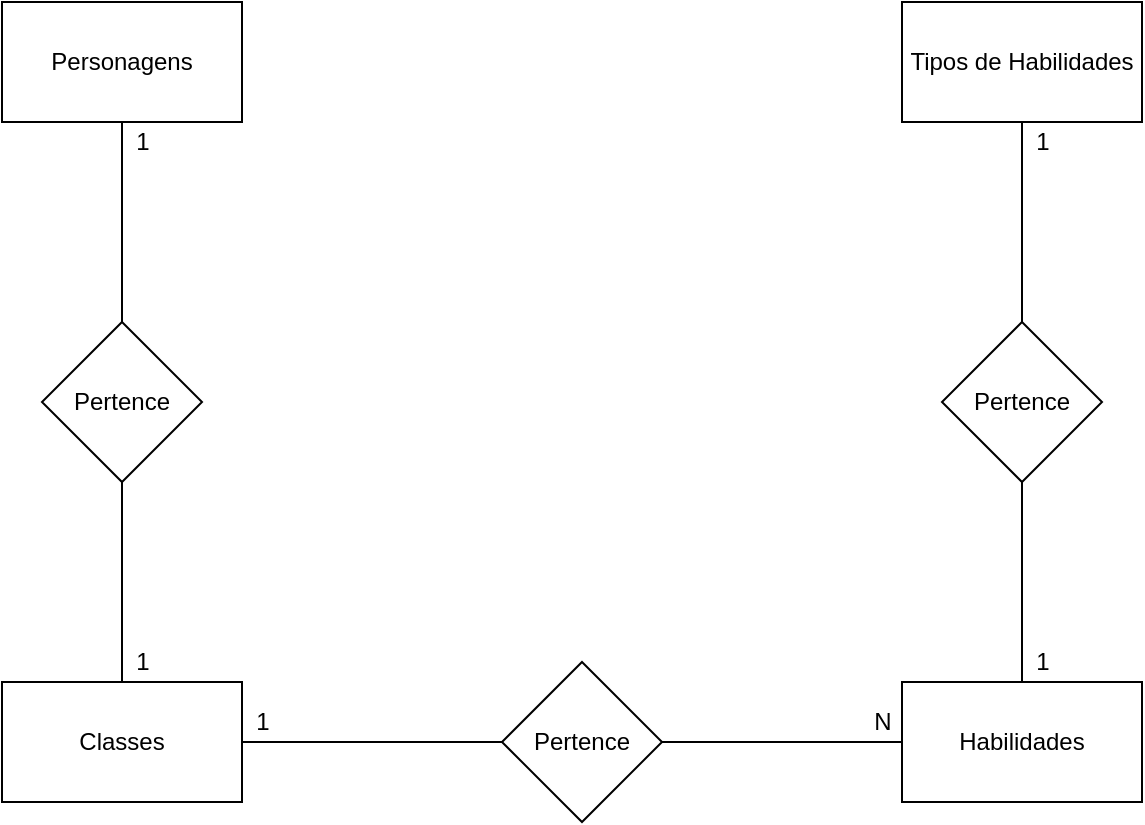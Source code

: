 <mxfile version="14.4.2" type="device" pages="2"><diagram id="DmtCgXCNBYqmbYpMrV-8" name="Conceitual"><mxGraphModel dx="1120" dy="400" grid="1" gridSize="10" guides="1" tooltips="1" connect="1" arrows="1" fold="1" page="1" pageScale="1" pageWidth="827" pageHeight="1169" math="0" shadow="0"><root><mxCell id="0"/><mxCell id="1" parent="0"/><mxCell id="PRKyA7FpLIkcK4FJrNMo-1" value="Personagens" style="rounded=0;whiteSpace=wrap;html=1;" vertex="1" parent="1"><mxGeometry x="80" y="50" width="120" height="60" as="geometry"/></mxCell><mxCell id="PRKyA7FpLIkcK4FJrNMo-10" style="edgeStyle=orthogonalEdgeStyle;rounded=0;orthogonalLoop=1;jettySize=auto;html=1;entryX=0;entryY=0.5;entryDx=0;entryDy=0;endArrow=none;endFill=0;" edge="1" parent="1" source="PRKyA7FpLIkcK4FJrNMo-2" target="PRKyA7FpLIkcK4FJrNMo-9"><mxGeometry relative="1" as="geometry"/></mxCell><mxCell id="PRKyA7FpLIkcK4FJrNMo-2" value="Classes" style="rounded=0;whiteSpace=wrap;html=1;" vertex="1" parent="1"><mxGeometry x="80" y="390" width="120" height="60" as="geometry"/></mxCell><mxCell id="PRKyA7FpLIkcK4FJrNMo-4" value="Habilidades" style="rounded=0;whiteSpace=wrap;html=1;" vertex="1" parent="1"><mxGeometry x="530" y="390" width="120" height="60" as="geometry"/></mxCell><mxCell id="PRKyA7FpLIkcK4FJrNMo-5" value="Tipos de Habilidades" style="whiteSpace=wrap;html=1;" vertex="1" parent="1"><mxGeometry x="530" y="50" width="120" height="60" as="geometry"/></mxCell><mxCell id="PRKyA7FpLIkcK4FJrNMo-16" style="edgeStyle=orthogonalEdgeStyle;rounded=0;orthogonalLoop=1;jettySize=auto;html=1;entryX=0.5;entryY=0;entryDx=0;entryDy=0;endArrow=none;endFill=0;" edge="1" parent="1" source="PRKyA7FpLIkcK4FJrNMo-8" target="PRKyA7FpLIkcK4FJrNMo-2"><mxGeometry relative="1" as="geometry"/></mxCell><mxCell id="PRKyA7FpLIkcK4FJrNMo-17" style="edgeStyle=orthogonalEdgeStyle;rounded=0;orthogonalLoop=1;jettySize=auto;html=1;entryX=0.5;entryY=1;entryDx=0;entryDy=0;endArrow=none;endFill=0;" edge="1" parent="1" source="PRKyA7FpLIkcK4FJrNMo-8" target="PRKyA7FpLIkcK4FJrNMo-1"><mxGeometry relative="1" as="geometry"/></mxCell><mxCell id="PRKyA7FpLIkcK4FJrNMo-8" value="Pertence" style="rhombus;whiteSpace=wrap;html=1;" vertex="1" parent="1"><mxGeometry x="100" y="210" width="80" height="80" as="geometry"/></mxCell><mxCell id="PRKyA7FpLIkcK4FJrNMo-11" style="edgeStyle=orthogonalEdgeStyle;rounded=0;orthogonalLoop=1;jettySize=auto;html=1;entryX=0;entryY=0.5;entryDx=0;entryDy=0;endArrow=none;endFill=0;" edge="1" parent="1" source="PRKyA7FpLIkcK4FJrNMo-9" target="PRKyA7FpLIkcK4FJrNMo-4"><mxGeometry relative="1" as="geometry"/></mxCell><mxCell id="PRKyA7FpLIkcK4FJrNMo-9" value="&lt;span&gt;Pertence&lt;/span&gt;" style="rhombus;whiteSpace=wrap;html=1;" vertex="1" parent="1"><mxGeometry x="330" y="380" width="80" height="80" as="geometry"/></mxCell><mxCell id="PRKyA7FpLIkcK4FJrNMo-14" style="edgeStyle=orthogonalEdgeStyle;rounded=0;orthogonalLoop=1;jettySize=auto;html=1;entryX=0.5;entryY=1;entryDx=0;entryDy=0;endArrow=none;endFill=0;" edge="1" parent="1" source="PRKyA7FpLIkcK4FJrNMo-13" target="PRKyA7FpLIkcK4FJrNMo-5"><mxGeometry relative="1" as="geometry"/></mxCell><mxCell id="PRKyA7FpLIkcK4FJrNMo-15" style="edgeStyle=orthogonalEdgeStyle;rounded=0;orthogonalLoop=1;jettySize=auto;html=1;entryX=0.5;entryY=0;entryDx=0;entryDy=0;endArrow=none;endFill=0;" edge="1" parent="1" source="PRKyA7FpLIkcK4FJrNMo-13" target="PRKyA7FpLIkcK4FJrNMo-4"><mxGeometry relative="1" as="geometry"/></mxCell><mxCell id="PRKyA7FpLIkcK4FJrNMo-13" value="&lt;span&gt;Pertence&lt;/span&gt;" style="rhombus;whiteSpace=wrap;html=1;" vertex="1" parent="1"><mxGeometry x="550" y="210" width="80" height="80" as="geometry"/></mxCell><mxCell id="PRKyA7FpLIkcK4FJrNMo-18" value="1" style="text;html=1;align=center;verticalAlign=middle;resizable=0;points=[];autosize=1;" vertex="1" parent="1"><mxGeometry x="140" y="110" width="20" height="20" as="geometry"/></mxCell><mxCell id="PRKyA7FpLIkcK4FJrNMo-19" value="1" style="text;html=1;align=center;verticalAlign=middle;resizable=0;points=[];autosize=1;" vertex="1" parent="1"><mxGeometry x="140" y="370" width="20" height="20" as="geometry"/></mxCell><mxCell id="PRKyA7FpLIkcK4FJrNMo-20" value="1" style="text;html=1;align=center;verticalAlign=middle;resizable=0;points=[];autosize=1;" vertex="1" parent="1"><mxGeometry x="200" y="400" width="20" height="20" as="geometry"/></mxCell><mxCell id="PRKyA7FpLIkcK4FJrNMo-21" value="N" style="text;html=1;align=center;verticalAlign=middle;resizable=0;points=[];autosize=1;" vertex="1" parent="1"><mxGeometry x="510" y="400" width="20" height="20" as="geometry"/></mxCell><mxCell id="PRKyA7FpLIkcK4FJrNMo-22" value="1" style="text;html=1;align=center;verticalAlign=middle;resizable=0;points=[];autosize=1;" vertex="1" parent="1"><mxGeometry x="590" y="370" width="20" height="20" as="geometry"/></mxCell><mxCell id="PRKyA7FpLIkcK4FJrNMo-23" value="1" style="text;html=1;align=center;verticalAlign=middle;resizable=0;points=[];autosize=1;" vertex="1" parent="1"><mxGeometry x="590" y="110" width="20" height="20" as="geometry"/></mxCell></root></mxGraphModel></diagram><diagram id="USbO8HHMmarBnlG6jxTO" name="Logico"><mxGraphModel dx="1120" dy="400" grid="1" gridSize="10" guides="1" tooltips="1" connect="1" arrows="1" fold="1" page="1" pageScale="1" pageWidth="827" pageHeight="1169" math="0" shadow="0"><root><mxCell id="OjtsJpI6TnIYrXtonT2x-0"/><mxCell id="OjtsJpI6TnIYrXtonT2x-1" parent="OjtsJpI6TnIYrXtonT2x-0"/><mxCell id="hcrgvqn26LuHJp6rNqRc-0" value="Personagens" style="shape=table;startSize=30;container=1;collapsible=1;childLayout=tableLayout;fixedRows=1;rowLines=0;fontStyle=1;align=center;resizeLast=1;" vertex="1" parent="OjtsJpI6TnIYrXtonT2x-1"><mxGeometry x="30" y="50" width="180" height="250" as="geometry"/></mxCell><mxCell id="hcrgvqn26LuHJp6rNqRc-1" value="" style="shape=partialRectangle;collapsible=0;dropTarget=0;pointerEvents=0;fillColor=none;top=0;left=0;bottom=0;right=0;points=[[0,0.5],[1,0.5]];portConstraint=eastwest;" vertex="1" parent="hcrgvqn26LuHJp6rNqRc-0"><mxGeometry y="30" width="180" height="30" as="geometry"/></mxCell><mxCell id="hcrgvqn26LuHJp6rNqRc-2" value="PK" style="shape=partialRectangle;connectable=0;fillColor=none;top=0;left=0;bottom=0;right=0;fontStyle=1;overflow=hidden;" vertex="1" parent="hcrgvqn26LuHJp6rNqRc-1"><mxGeometry width="60" height="30" as="geometry"/></mxCell><mxCell id="hcrgvqn26LuHJp6rNqRc-3" value="idPersonagens" style="shape=partialRectangle;connectable=0;fillColor=none;top=0;left=0;bottom=0;right=0;align=left;spacingLeft=6;fontStyle=5;overflow=hidden;" vertex="1" parent="hcrgvqn26LuHJp6rNqRc-1"><mxGeometry x="60" width="120" height="30" as="geometry"/></mxCell><mxCell id="hcrgvqn26LuHJp6rNqRc-4" value="" style="shape=partialRectangle;collapsible=0;dropTarget=0;pointerEvents=0;fillColor=none;top=0;left=0;bottom=1;right=0;points=[[0,0.5],[1,0.5]];portConstraint=eastwest;" vertex="1" parent="hcrgvqn26LuHJp6rNqRc-0"><mxGeometry y="60" width="180" height="30" as="geometry"/></mxCell><mxCell id="hcrgvqn26LuHJp6rNqRc-5" value="FK" style="shape=partialRectangle;connectable=0;fillColor=none;top=0;left=0;bottom=0;right=0;fontStyle=1;overflow=hidden;" vertex="1" parent="hcrgvqn26LuHJp6rNqRc-4"><mxGeometry width="60" height="30" as="geometry"/></mxCell><mxCell id="hcrgvqn26LuHJp6rNqRc-6" value="idClasses" style="shape=partialRectangle;connectable=0;fillColor=none;top=0;left=0;bottom=0;right=0;align=left;spacingLeft=6;fontStyle=5;overflow=hidden;" vertex="1" parent="hcrgvqn26LuHJp6rNqRc-4"><mxGeometry x="60" width="120" height="30" as="geometry"/></mxCell><mxCell id="LvLAkfDjkX8VR6q3rjvx-71" value="" style="shape=partialRectangle;collapsible=0;dropTarget=0;pointerEvents=0;fillColor=none;top=0;left=0;bottom=0;right=0;points=[[0,0.5],[1,0.5]];portConstraint=eastwest;" vertex="1" parent="hcrgvqn26LuHJp6rNqRc-0"><mxGeometry y="90" width="180" height="30" as="geometry"/></mxCell><mxCell id="LvLAkfDjkX8VR6q3rjvx-72" value="" style="shape=partialRectangle;connectable=0;fillColor=none;top=0;left=0;bottom=0;right=0;editable=1;overflow=hidden;" vertex="1" parent="LvLAkfDjkX8VR6q3rjvx-71"><mxGeometry width="60" height="30" as="geometry"/></mxCell><mxCell id="LvLAkfDjkX8VR6q3rjvx-73" value="Nome" style="shape=partialRectangle;connectable=0;fillColor=none;top=0;left=0;bottom=0;right=0;align=left;spacingLeft=6;overflow=hidden;" vertex="1" parent="LvLAkfDjkX8VR6q3rjvx-71"><mxGeometry x="60" width="120" height="30" as="geometry"/></mxCell><mxCell id="hcrgvqn26LuHJp6rNqRc-7" value="" style="shape=partialRectangle;collapsible=0;dropTarget=0;pointerEvents=0;fillColor=none;top=0;left=0;bottom=0;right=0;points=[[0,0.5],[1,0.5]];portConstraint=eastwest;" vertex="1" parent="hcrgvqn26LuHJp6rNqRc-0"><mxGeometry y="120" width="180" height="30" as="geometry"/></mxCell><mxCell id="hcrgvqn26LuHJp6rNqRc-8" value="" style="shape=partialRectangle;connectable=0;fillColor=none;top=0;left=0;bottom=0;right=0;editable=1;overflow=hidden;" vertex="1" parent="hcrgvqn26LuHJp6rNqRc-7"><mxGeometry width="60" height="30" as="geometry"/></mxCell><mxCell id="hcrgvqn26LuHJp6rNqRc-9" value="QntdVida" style="shape=partialRectangle;connectable=0;fillColor=none;top=0;left=0;bottom=0;right=0;align=left;spacingLeft=6;overflow=hidden;" vertex="1" parent="hcrgvqn26LuHJp6rNqRc-7"><mxGeometry x="60" width="120" height="30" as="geometry"/></mxCell><mxCell id="hcrgvqn26LuHJp6rNqRc-10" value="" style="shape=partialRectangle;collapsible=0;dropTarget=0;pointerEvents=0;fillColor=none;top=0;left=0;bottom=0;right=0;points=[[0,0.5],[1,0.5]];portConstraint=eastwest;" vertex="1" parent="hcrgvqn26LuHJp6rNqRc-0"><mxGeometry y="150" width="180" height="30" as="geometry"/></mxCell><mxCell id="hcrgvqn26LuHJp6rNqRc-11" value="" style="shape=partialRectangle;connectable=0;fillColor=none;top=0;left=0;bottom=0;right=0;editable=1;overflow=hidden;" vertex="1" parent="hcrgvqn26LuHJp6rNqRc-10"><mxGeometry width="60" height="30" as="geometry"/></mxCell><mxCell id="hcrgvqn26LuHJp6rNqRc-12" value="QntdMana" style="shape=partialRectangle;connectable=0;fillColor=none;top=0;left=0;bottom=0;right=0;align=left;spacingLeft=6;overflow=hidden;" vertex="1" parent="hcrgvqn26LuHJp6rNqRc-10"><mxGeometry x="60" width="120" height="30" as="geometry"/></mxCell><mxCell id="hcrgvqn26LuHJp6rNqRc-13" value="" style="shape=partialRectangle;collapsible=0;dropTarget=0;pointerEvents=0;fillColor=none;top=0;left=0;bottom=0;right=0;points=[[0,0.5],[1,0.5]];portConstraint=eastwest;" vertex="1" parent="hcrgvqn26LuHJp6rNqRc-0"><mxGeometry y="180" width="180" height="30" as="geometry"/></mxCell><mxCell id="hcrgvqn26LuHJp6rNqRc-14" value="" style="shape=partialRectangle;connectable=0;fillColor=none;top=0;left=0;bottom=0;right=0;editable=1;overflow=hidden;" vertex="1" parent="hcrgvqn26LuHJp6rNqRc-13"><mxGeometry width="60" height="30" as="geometry"/></mxCell><mxCell id="hcrgvqn26LuHJp6rNqRc-15" value="DataAtualizacao" style="shape=partialRectangle;connectable=0;fillColor=none;top=0;left=0;bottom=0;right=0;align=left;spacingLeft=6;overflow=hidden;" vertex="1" parent="hcrgvqn26LuHJp6rNqRc-13"><mxGeometry x="60" width="120" height="30" as="geometry"/></mxCell><mxCell id="hcrgvqn26LuHJp6rNqRc-16" value="" style="shape=partialRectangle;collapsible=0;dropTarget=0;pointerEvents=0;fillColor=none;top=0;left=0;bottom=0;right=0;points=[[0,0.5],[1,0.5]];portConstraint=eastwest;" vertex="1" parent="hcrgvqn26LuHJp6rNqRc-0"><mxGeometry y="210" width="180" height="30" as="geometry"/></mxCell><mxCell id="hcrgvqn26LuHJp6rNqRc-17" value="" style="shape=partialRectangle;connectable=0;fillColor=none;top=0;left=0;bottom=0;right=0;editable=1;overflow=hidden;" vertex="1" parent="hcrgvqn26LuHJp6rNqRc-16"><mxGeometry width="60" height="30" as="geometry"/></mxCell><mxCell id="hcrgvqn26LuHJp6rNqRc-18" value="DataCriacao" style="shape=partialRectangle;connectable=0;fillColor=none;top=0;left=0;bottom=0;right=0;align=left;spacingLeft=6;overflow=hidden;" vertex="1" parent="hcrgvqn26LuHJp6rNqRc-16"><mxGeometry x="60" width="120" height="30" as="geometry"/></mxCell><mxCell id="LvLAkfDjkX8VR6q3rjvx-0" value="Classes" style="shape=table;startSize=30;container=1;collapsible=1;childLayout=tableLayout;fixedRows=1;rowLines=0;fontStyle=1;align=center;resizeLast=1;" vertex="1" parent="OjtsJpI6TnIYrXtonT2x-1"><mxGeometry x="280" y="50" width="180" height="130" as="geometry"/></mxCell><mxCell id="LvLAkfDjkX8VR6q3rjvx-1" value="" style="shape=partialRectangle;collapsible=0;dropTarget=0;pointerEvents=0;fillColor=none;top=0;left=0;bottom=0;right=0;points=[[0,0.5],[1,0.5]];portConstraint=eastwest;" vertex="1" parent="LvLAkfDjkX8VR6q3rjvx-0"><mxGeometry y="30" width="180" height="30" as="geometry"/></mxCell><mxCell id="LvLAkfDjkX8VR6q3rjvx-2" value="PK" style="shape=partialRectangle;connectable=0;fillColor=none;top=0;left=0;bottom=0;right=0;fontStyle=1;overflow=hidden;" vertex="1" parent="LvLAkfDjkX8VR6q3rjvx-1"><mxGeometry width="60" height="30" as="geometry"/></mxCell><mxCell id="LvLAkfDjkX8VR6q3rjvx-3" value="idClasses" style="shape=partialRectangle;connectable=0;fillColor=none;top=0;left=0;bottom=0;right=0;align=left;spacingLeft=6;fontStyle=5;overflow=hidden;" vertex="1" parent="LvLAkfDjkX8VR6q3rjvx-1"><mxGeometry x="60" width="120" height="30" as="geometry"/></mxCell><mxCell id="LvLAkfDjkX8VR6q3rjvx-4" value="" style="shape=partialRectangle;collapsible=0;dropTarget=0;pointerEvents=0;fillColor=none;top=0;left=0;bottom=1;right=0;points=[[0,0.5],[1,0.5]];portConstraint=eastwest;" vertex="1" parent="LvLAkfDjkX8VR6q3rjvx-0"><mxGeometry y="60" width="180" height="30" as="geometry"/></mxCell><mxCell id="LvLAkfDjkX8VR6q3rjvx-5" value="FK" style="shape=partialRectangle;connectable=0;fillColor=none;top=0;left=0;bottom=0;right=0;fontStyle=1;overflow=hidden;" vertex="1" parent="LvLAkfDjkX8VR6q3rjvx-4"><mxGeometry width="60" height="30" as="geometry"/></mxCell><mxCell id="LvLAkfDjkX8VR6q3rjvx-6" value="idHabilidades" style="shape=partialRectangle;connectable=0;fillColor=none;top=0;left=0;bottom=0;right=0;align=left;spacingLeft=6;fontStyle=5;overflow=hidden;" vertex="1" parent="LvLAkfDjkX8VR6q3rjvx-4"><mxGeometry x="60" width="120" height="30" as="geometry"/></mxCell><mxCell id="LvLAkfDjkX8VR6q3rjvx-25" value="" style="shape=partialRectangle;collapsible=0;dropTarget=0;pointerEvents=0;fillColor=none;top=0;left=0;bottom=0;right=0;points=[[0,0.5],[1,0.5]];portConstraint=eastwest;" vertex="1" parent="LvLAkfDjkX8VR6q3rjvx-0"><mxGeometry y="90" width="180" height="30" as="geometry"/></mxCell><mxCell id="LvLAkfDjkX8VR6q3rjvx-26" value="" style="shape=partialRectangle;connectable=0;fillColor=none;top=0;left=0;bottom=0;right=0;editable=1;overflow=hidden;" vertex="1" parent="LvLAkfDjkX8VR6q3rjvx-25"><mxGeometry width="60" height="30" as="geometry"/></mxCell><mxCell id="LvLAkfDjkX8VR6q3rjvx-27" value="Nome" style="shape=partialRectangle;connectable=0;fillColor=none;top=0;left=0;bottom=0;right=0;align=left;spacingLeft=6;overflow=hidden;" vertex="1" parent="LvLAkfDjkX8VR6q3rjvx-25"><mxGeometry x="60" width="120" height="30" as="geometry"/></mxCell><mxCell id="LvLAkfDjkX8VR6q3rjvx-28" value="Habilidades" style="shape=table;startSize=30;container=1;collapsible=1;childLayout=tableLayout;fixedRows=1;rowLines=0;fontStyle=1;align=center;resizeLast=1;" vertex="1" parent="OjtsJpI6TnIYrXtonT2x-1"><mxGeometry x="550" y="50" width="180" height="130" as="geometry"/></mxCell><mxCell id="LvLAkfDjkX8VR6q3rjvx-29" value="" style="shape=partialRectangle;collapsible=0;dropTarget=0;pointerEvents=0;fillColor=none;top=0;left=0;bottom=0;right=0;points=[[0,0.5],[1,0.5]];portConstraint=eastwest;" vertex="1" parent="LvLAkfDjkX8VR6q3rjvx-28"><mxGeometry y="30" width="180" height="30" as="geometry"/></mxCell><mxCell id="LvLAkfDjkX8VR6q3rjvx-30" value="PK" style="shape=partialRectangle;connectable=0;fillColor=none;top=0;left=0;bottom=0;right=0;fontStyle=1;overflow=hidden;" vertex="1" parent="LvLAkfDjkX8VR6q3rjvx-29"><mxGeometry width="60" height="30" as="geometry"/></mxCell><mxCell id="LvLAkfDjkX8VR6q3rjvx-31" value="idHabilidades" style="shape=partialRectangle;connectable=0;fillColor=none;top=0;left=0;bottom=0;right=0;align=left;spacingLeft=6;fontStyle=5;overflow=hidden;" vertex="1" parent="LvLAkfDjkX8VR6q3rjvx-29"><mxGeometry x="60" width="120" height="30" as="geometry"/></mxCell><mxCell id="LvLAkfDjkX8VR6q3rjvx-32" value="" style="shape=partialRectangle;collapsible=0;dropTarget=0;pointerEvents=0;fillColor=none;top=0;left=0;bottom=1;right=0;points=[[0,0.5],[1,0.5]];portConstraint=eastwest;" vertex="1" parent="LvLAkfDjkX8VR6q3rjvx-28"><mxGeometry y="60" width="180" height="30" as="geometry"/></mxCell><mxCell id="LvLAkfDjkX8VR6q3rjvx-33" value="FK" style="shape=partialRectangle;connectable=0;fillColor=none;top=0;left=0;bottom=0;right=0;fontStyle=1;overflow=hidden;" vertex="1" parent="LvLAkfDjkX8VR6q3rjvx-32"><mxGeometry width="60" height="30" as="geometry"/></mxCell><mxCell id="LvLAkfDjkX8VR6q3rjvx-34" value="idTipo" style="shape=partialRectangle;connectable=0;fillColor=none;top=0;left=0;bottom=0;right=0;align=left;spacingLeft=6;fontStyle=5;overflow=hidden;" vertex="1" parent="LvLAkfDjkX8VR6q3rjvx-32"><mxGeometry x="60" width="120" height="30" as="geometry"/></mxCell><mxCell id="LvLAkfDjkX8VR6q3rjvx-35" value="" style="shape=partialRectangle;collapsible=0;dropTarget=0;pointerEvents=0;fillColor=none;top=0;left=0;bottom=0;right=0;points=[[0,0.5],[1,0.5]];portConstraint=eastwest;" vertex="1" parent="LvLAkfDjkX8VR6q3rjvx-28"><mxGeometry y="90" width="180" height="30" as="geometry"/></mxCell><mxCell id="LvLAkfDjkX8VR6q3rjvx-36" value="" style="shape=partialRectangle;connectable=0;fillColor=none;top=0;left=0;bottom=0;right=0;editable=1;overflow=hidden;" vertex="1" parent="LvLAkfDjkX8VR6q3rjvx-35"><mxGeometry width="60" height="30" as="geometry"/></mxCell><mxCell id="LvLAkfDjkX8VR6q3rjvx-37" value="Nome" style="shape=partialRectangle;connectable=0;fillColor=none;top=0;left=0;bottom=0;right=0;align=left;spacingLeft=6;overflow=hidden;" vertex="1" parent="LvLAkfDjkX8VR6q3rjvx-35"><mxGeometry x="60" width="120" height="30" as="geometry"/></mxCell><mxCell id="LvLAkfDjkX8VR6q3rjvx-58" value="Tipos" style="shape=table;startSize=30;container=1;collapsible=1;childLayout=tableLayout;fixedRows=1;rowLines=0;fontStyle=1;align=center;resizeLast=1;" vertex="1" parent="OjtsJpI6TnIYrXtonT2x-1"><mxGeometry x="310" y="240" width="180" height="100" as="geometry"/></mxCell><mxCell id="LvLAkfDjkX8VR6q3rjvx-59" value="" style="shape=partialRectangle;collapsible=0;dropTarget=0;pointerEvents=0;fillColor=none;top=0;left=0;bottom=1;right=0;points=[[0,0.5],[1,0.5]];portConstraint=eastwest;" vertex="1" parent="LvLAkfDjkX8VR6q3rjvx-58"><mxGeometry y="30" width="180" height="30" as="geometry"/></mxCell><mxCell id="LvLAkfDjkX8VR6q3rjvx-60" value="PK" style="shape=partialRectangle;connectable=0;fillColor=none;top=0;left=0;bottom=0;right=0;fontStyle=1;overflow=hidden;" vertex="1" parent="LvLAkfDjkX8VR6q3rjvx-59"><mxGeometry width="30" height="30" as="geometry"/></mxCell><mxCell id="LvLAkfDjkX8VR6q3rjvx-61" value="idTipos" style="shape=partialRectangle;connectable=0;fillColor=none;top=0;left=0;bottom=0;right=0;align=left;spacingLeft=6;fontStyle=5;overflow=hidden;" vertex="1" parent="LvLAkfDjkX8VR6q3rjvx-59"><mxGeometry x="30" width="150" height="30" as="geometry"/></mxCell><mxCell id="LvLAkfDjkX8VR6q3rjvx-62" value="" style="shape=partialRectangle;collapsible=0;dropTarget=0;pointerEvents=0;fillColor=none;top=0;left=0;bottom=0;right=0;points=[[0,0.5],[1,0.5]];portConstraint=eastwest;" vertex="1" parent="LvLAkfDjkX8VR6q3rjvx-58"><mxGeometry y="60" width="180" height="30" as="geometry"/></mxCell><mxCell id="LvLAkfDjkX8VR6q3rjvx-63" value="" style="shape=partialRectangle;connectable=0;fillColor=none;top=0;left=0;bottom=0;right=0;editable=1;overflow=hidden;" vertex="1" parent="LvLAkfDjkX8VR6q3rjvx-62"><mxGeometry width="30" height="30" as="geometry"/></mxCell><mxCell id="LvLAkfDjkX8VR6q3rjvx-64" value="Nome" style="shape=partialRectangle;connectable=0;fillColor=none;top=0;left=0;bottom=0;right=0;align=left;spacingLeft=6;overflow=hidden;" vertex="1" parent="LvLAkfDjkX8VR6q3rjvx-62"><mxGeometry x="30" width="150" height="30" as="geometry"/></mxCell><mxCell id="blNb5AEyeH2kJXv80Wlx-0" value="" style="edgeStyle=entityRelationEdgeStyle;fontSize=12;html=1;endArrow=ERone;endFill=1;exitX=1;exitY=0.5;exitDx=0;exitDy=0;entryX=0;entryY=0.5;entryDx=0;entryDy=0;" edge="1" parent="OjtsJpI6TnIYrXtonT2x-1" source="hcrgvqn26LuHJp6rNqRc-4" target="LvLAkfDjkX8VR6q3rjvx-1"><mxGeometry width="100" height="100" relative="1" as="geometry"><mxPoint x="220" y="340" as="sourcePoint"/><mxPoint x="320" y="240" as="targetPoint"/></mxGeometry></mxCell><mxCell id="aH237glVrAU-N3N4CEcA-0" value="" style="edgeStyle=entityRelationEdgeStyle;fontSize=12;html=1;endArrow=ERoneToMany;exitX=1;exitY=0.5;exitDx=0;exitDy=0;entryX=0;entryY=0.5;entryDx=0;entryDy=0;" edge="1" parent="OjtsJpI6TnIYrXtonT2x-1" source="LvLAkfDjkX8VR6q3rjvx-4" target="LvLAkfDjkX8VR6q3rjvx-29"><mxGeometry width="100" height="100" relative="1" as="geometry"><mxPoint x="410" y="250" as="sourcePoint"/><mxPoint x="510" y="150" as="targetPoint"/></mxGeometry></mxCell><mxCell id="H6XObQ1T0crXcqgRiOjb-0" value="" style="edgeStyle=entityRelationEdgeStyle;fontSize=12;html=1;endArrow=ERmandOne;startArrow=ERmandOne;exitX=1;exitY=0.5;exitDx=0;exitDy=0;entryX=0;entryY=0.5;entryDx=0;entryDy=0;" edge="1" parent="OjtsJpI6TnIYrXtonT2x-1" source="LvLAkfDjkX8VR6q3rjvx-59" target="LvLAkfDjkX8VR6q3rjvx-32"><mxGeometry width="100" height="100" relative="1" as="geometry"><mxPoint x="410" y="250" as="sourcePoint"/><mxPoint x="510" y="150" as="targetPoint"/></mxGeometry></mxCell></root></mxGraphModel></diagram></mxfile>